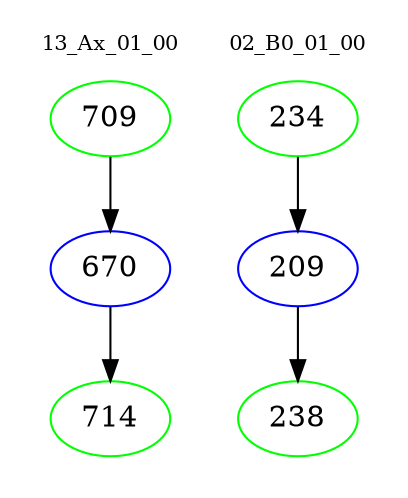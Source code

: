 digraph{
subgraph cluster_0 {
color = white
label = "13_Ax_01_00";
fontsize=10;
T0_709 [label="709", color="green"]
T0_709 -> T0_670 [color="black"]
T0_670 [label="670", color="blue"]
T0_670 -> T0_714 [color="black"]
T0_714 [label="714", color="green"]
}
subgraph cluster_1 {
color = white
label = "02_B0_01_00";
fontsize=10;
T1_234 [label="234", color="green"]
T1_234 -> T1_209 [color="black"]
T1_209 [label="209", color="blue"]
T1_209 -> T1_238 [color="black"]
T1_238 [label="238", color="green"]
}
}
